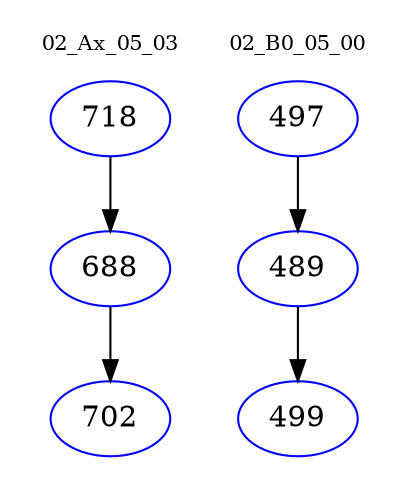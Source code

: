 digraph{
subgraph cluster_0 {
color = white
label = "02_Ax_05_03";
fontsize=10;
T0_718 [label="718", color="blue"]
T0_718 -> T0_688 [color="black"]
T0_688 [label="688", color="blue"]
T0_688 -> T0_702 [color="black"]
T0_702 [label="702", color="blue"]
}
subgraph cluster_1 {
color = white
label = "02_B0_05_00";
fontsize=10;
T1_497 [label="497", color="blue"]
T1_497 -> T1_489 [color="black"]
T1_489 [label="489", color="blue"]
T1_489 -> T1_499 [color="black"]
T1_499 [label="499", color="blue"]
}
}
